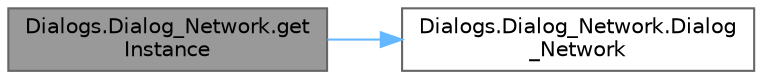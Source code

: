 digraph "Dialogs.Dialog_Network.getInstance"
{
 // LATEX_PDF_SIZE
  bgcolor="transparent";
  edge [fontname=Helvetica,fontsize=10,labelfontname=Helvetica,labelfontsize=10];
  node [fontname=Helvetica,fontsize=10,shape=box,height=0.2,width=0.4];
  rankdir="LR";
  Node1 [id="Node000001",label="Dialogs.Dialog_Network.get\lInstance",height=0.2,width=0.4,color="gray40", fillcolor="grey60", style="filled", fontcolor="black",tooltip=" "];
  Node1 -> Node2 [id="edge1_Node000001_Node000002",color="steelblue1",style="solid",tooltip=" "];
  Node2 [id="Node000002",label="Dialogs.Dialog_Network.Dialog\l_Network",height=0.2,width=0.4,color="grey40", fillcolor="white", style="filled",URL="$class_dialogs_1_1_dialog___network.html#ad109022185e23adc34c29784e7fff4c7",tooltip=" "];
}
